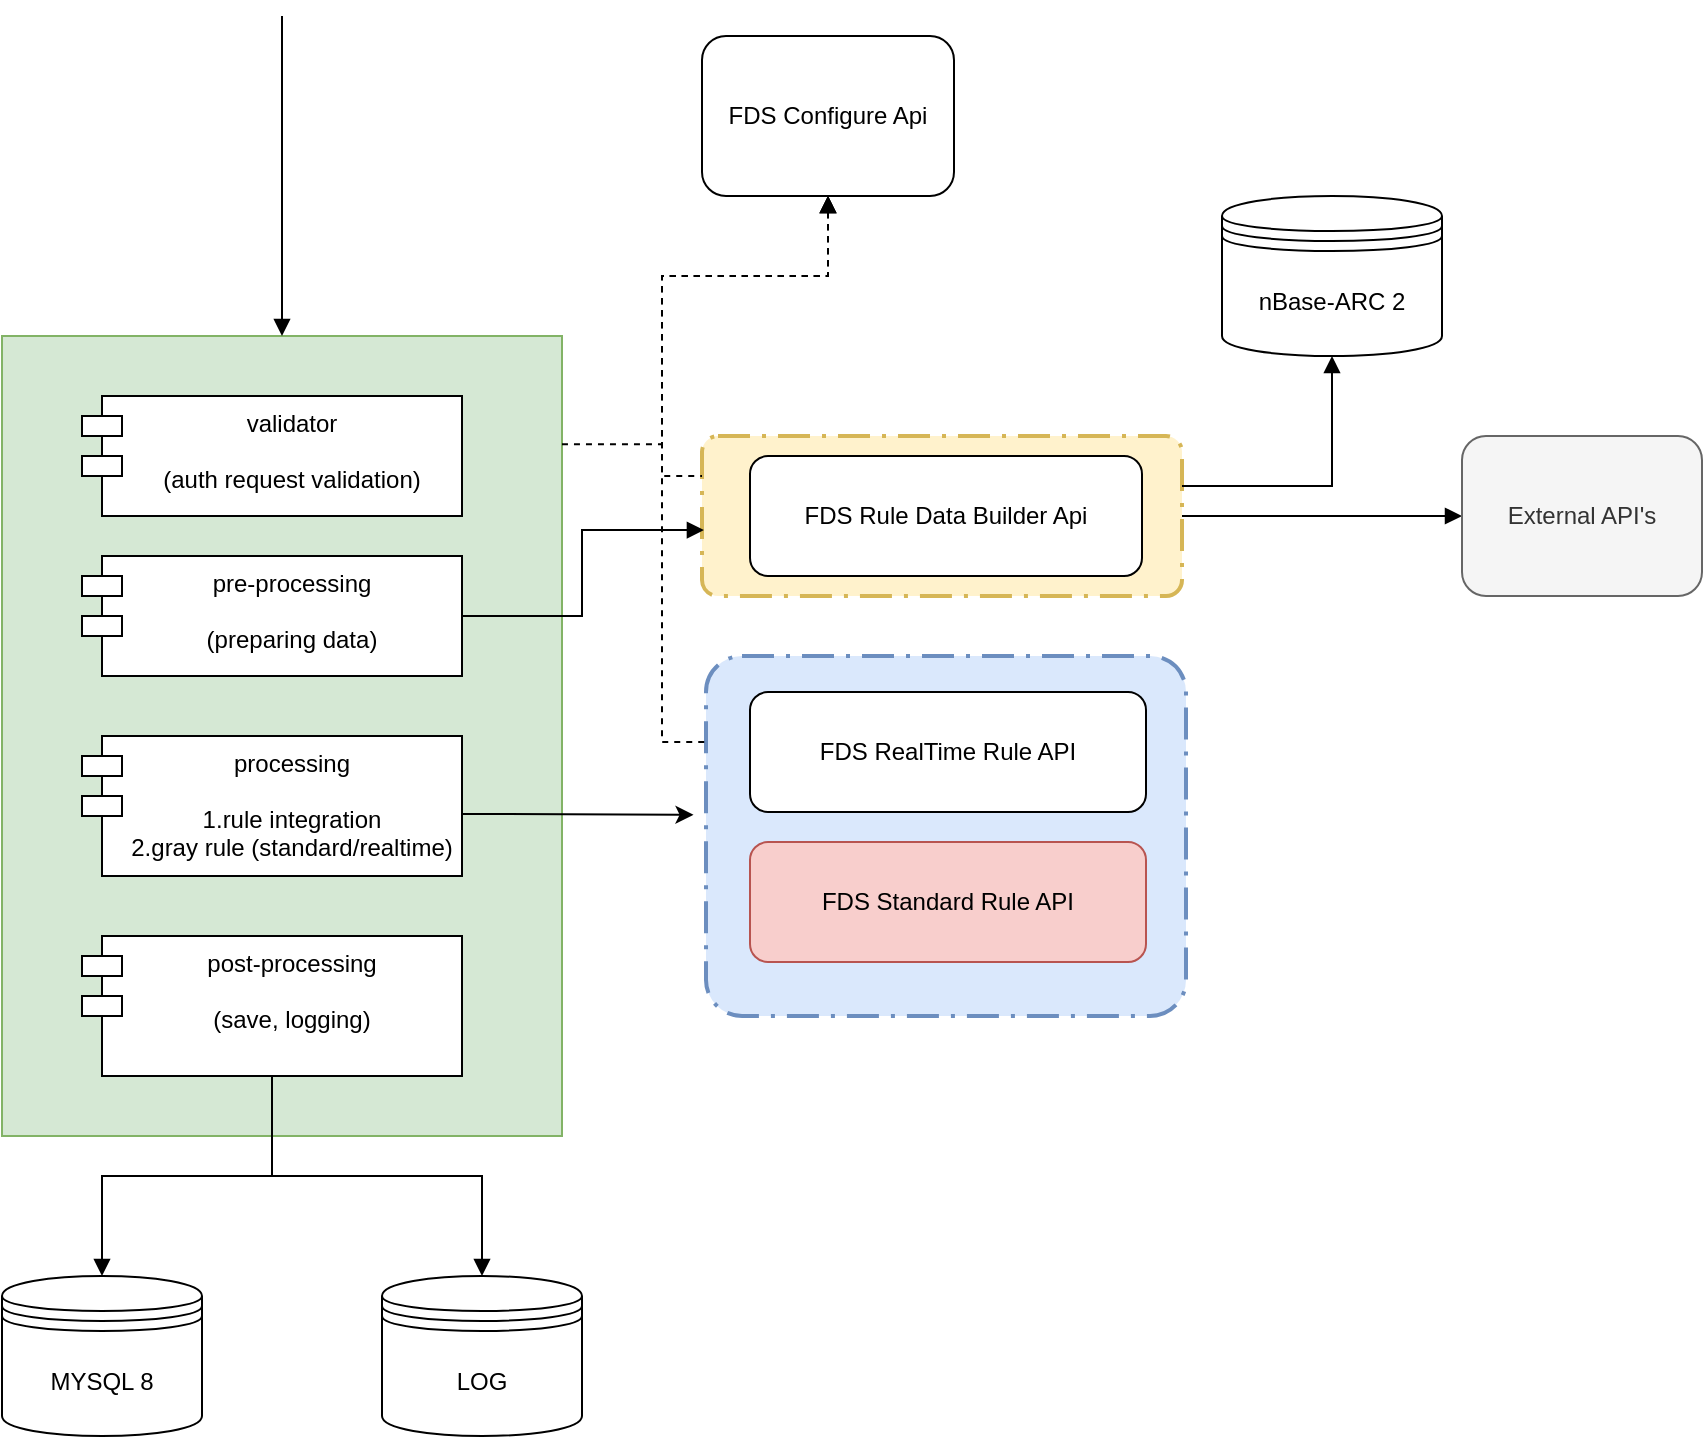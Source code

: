 <mxfile version="15.9.1" type="github">
  <diagram id="mE28kNxgSdMspop8lVdW" name="Page-1">
    <mxGraphModel dx="2066" dy="1078" grid="1" gridSize="10" guides="1" tooltips="1" connect="1" arrows="1" fold="1" page="1" pageScale="1" pageWidth="980" pageHeight="1390" math="0" shadow="0">
      <root>
        <mxCell id="0" />
        <mxCell id="1" parent="0" />
        <mxCell id="yJBedbkKb6KFGq2oHJoP-91" value="" style="rounded=0;whiteSpace=wrap;html=1;fillColor=#d5e8d4;strokeColor=#82b366;" parent="1" vertex="1">
          <mxGeometry x="90" y="230" width="280" height="400" as="geometry" />
        </mxCell>
        <mxCell id="yJBedbkKb6KFGq2oHJoP-82" style="edgeStyle=orthogonalEdgeStyle;rounded=0;orthogonalLoop=1;jettySize=auto;html=1;entryX=0.5;entryY=0;entryDx=0;entryDy=0;startArrow=none;startFill=0;endArrow=block;endFill=1;exitX=0.5;exitY=1;exitDx=0;exitDy=0;" parent="1" source="yJBedbkKb6KFGq2oHJoP-66" target="yJBedbkKb6KFGq2oHJoP-81" edge="1">
          <mxGeometry relative="1" as="geometry" />
        </mxCell>
        <mxCell id="yJBedbkKb6KFGq2oHJoP-84" style="edgeStyle=orthogonalEdgeStyle;rounded=0;orthogonalLoop=1;jettySize=auto;html=1;entryX=0.5;entryY=0;entryDx=0;entryDy=0;startArrow=none;startFill=0;endArrow=block;endFill=1;" parent="1" source="yJBedbkKb6KFGq2oHJoP-66" target="yJBedbkKb6KFGq2oHJoP-83" edge="1">
          <mxGeometry relative="1" as="geometry" />
        </mxCell>
        <mxCell id="yJBedbkKb6KFGq2oHJoP-67" value="" style="rounded=1;arcSize=10;dashed=1;strokeColor=#6c8ebf;fillColor=#dae8fc;dashPattern=8 3 1 3;strokeWidth=2;" parent="1" vertex="1">
          <mxGeometry x="442" y="390" width="240" height="180" as="geometry" />
        </mxCell>
        <mxCell id="yJBedbkKb6KFGq2oHJoP-79" style="edgeStyle=orthogonalEdgeStyle;rounded=0;orthogonalLoop=1;jettySize=auto;html=1;exitX=1;exitY=0.5;exitDx=0;exitDy=0;startArrow=none;startFill=0;endArrow=block;endFill=1;" parent="1" source="yJBedbkKb6KFGq2oHJoP-2" edge="1">
          <mxGeometry relative="1" as="geometry">
            <mxPoint x="820" y="320" as="targetPoint" />
          </mxGeometry>
        </mxCell>
        <mxCell id="yJBedbkKb6KFGq2oHJoP-72" value="" style="rounded=1;arcSize=10;dashed=1;strokeColor=#d6b656;fillColor=#fff2cc;dashPattern=8 3 1 3;strokeWidth=2;" parent="1" vertex="1">
          <mxGeometry x="440" y="280" width="240" height="80" as="geometry" />
        </mxCell>
        <mxCell id="yJBedbkKb6KFGq2oHJoP-2" value="FDS Rule Data Builder Api" style="rounded=1;whiteSpace=wrap;html=1;" parent="1" vertex="1">
          <mxGeometry x="464" y="290" width="196" height="60" as="geometry" />
        </mxCell>
        <mxCell id="yJBedbkKb6KFGq2oHJoP-12" value="FDS RealTime Rule API" style="rounded=1;whiteSpace=wrap;html=1;" parent="1" vertex="1">
          <mxGeometry x="464" y="408" width="198" height="60" as="geometry" />
        </mxCell>
        <mxCell id="yJBedbkKb6KFGq2oHJoP-18" value="FDS Standard Rule API" style="rounded=1;whiteSpace=wrap;html=1;fillColor=#f8cecc;strokeColor=#b85450;" parent="1" vertex="1">
          <mxGeometry x="464" y="483" width="198" height="60" as="geometry" />
        </mxCell>
        <mxCell id="yJBedbkKb6KFGq2oHJoP-87" style="edgeStyle=orthogonalEdgeStyle;rounded=0;orthogonalLoop=1;jettySize=auto;html=1;entryX=1;entryY=0.132;entryDx=0;entryDy=0;entryPerimeter=0;startArrow=block;startFill=1;endArrow=none;endFill=0;dashed=1;" parent="1" edge="1">
          <mxGeometry relative="1" as="geometry">
            <mxPoint x="503" y="160" as="sourcePoint" />
            <mxPoint x="370" y="284.12" as="targetPoint" />
            <Array as="points">
              <mxPoint x="503" y="200" />
              <mxPoint x="420" y="200" />
              <mxPoint x="420" y="284" />
            </Array>
          </mxGeometry>
        </mxCell>
        <mxCell id="yJBedbkKb6KFGq2oHJoP-88" style="edgeStyle=orthogonalEdgeStyle;rounded=0;orthogonalLoop=1;jettySize=auto;html=1;entryX=0;entryY=0.25;entryDx=0;entryDy=0;dashed=1;startArrow=block;startFill=1;endArrow=none;endFill=0;" parent="1" source="yJBedbkKb6KFGq2oHJoP-60" target="yJBedbkKb6KFGq2oHJoP-67" edge="1">
          <mxGeometry relative="1" as="geometry">
            <Array as="points">
              <mxPoint x="503" y="200" />
              <mxPoint x="420" y="200" />
              <mxPoint x="420" y="433" />
            </Array>
          </mxGeometry>
        </mxCell>
        <mxCell id="yJBedbkKb6KFGq2oHJoP-89" style="edgeStyle=orthogonalEdgeStyle;rounded=0;orthogonalLoop=1;jettySize=auto;html=1;entryX=0;entryY=0.25;entryDx=0;entryDy=0;dashed=1;startArrow=block;startFill=1;endArrow=none;endFill=0;" parent="1" source="yJBedbkKb6KFGq2oHJoP-60" target="yJBedbkKb6KFGq2oHJoP-72" edge="1">
          <mxGeometry relative="1" as="geometry">
            <Array as="points">
              <mxPoint x="503" y="200" />
              <mxPoint x="420" y="200" />
              <mxPoint x="420" y="300" />
            </Array>
          </mxGeometry>
        </mxCell>
        <mxCell id="yJBedbkKb6KFGq2oHJoP-60" value="FDS Configure Api" style="rounded=1;whiteSpace=wrap;html=1;" parent="1" vertex="1">
          <mxGeometry x="440" y="80" width="126" height="80" as="geometry" />
        </mxCell>
        <mxCell id="yJBedbkKb6KFGq2oHJoP-92" style="edgeStyle=orthogonalEdgeStyle;rounded=0;orthogonalLoop=1;jettySize=auto;html=1;entryX=0.004;entryY=0.588;entryDx=0;entryDy=0;entryPerimeter=0;startArrow=none;startFill=0;endArrow=block;endFill=1;" parent="1" source="yJBedbkKb6KFGq2oHJoP-64" target="yJBedbkKb6KFGq2oHJoP-72" edge="1">
          <mxGeometry relative="1" as="geometry" />
        </mxCell>
        <mxCell id="yJBedbkKb6KFGq2oHJoP-64" value="pre-processing&#xa;&#xa;(preparing data)&#xa;&#xa;&#xa;&#xa;&#xa;&#xa;&#xa; " style="shape=module;align=left;spacingLeft=20;align=center;verticalAlign=top;" parent="1" vertex="1">
          <mxGeometry x="130" y="340" width="190" height="60" as="geometry" />
        </mxCell>
        <mxCell id="yJBedbkKb6KFGq2oHJoP-68" style="edgeStyle=orthogonalEdgeStyle;rounded=0;orthogonalLoop=1;jettySize=auto;html=1;entryX=-0.026;entryY=0.441;entryDx=0;entryDy=0;entryPerimeter=0;" parent="1" source="yJBedbkKb6KFGq2oHJoP-65" target="yJBedbkKb6KFGq2oHJoP-67" edge="1">
          <mxGeometry relative="1" as="geometry">
            <Array as="points">
              <mxPoint x="340" y="469" />
              <mxPoint x="340" y="469" />
            </Array>
          </mxGeometry>
        </mxCell>
        <mxCell id="yJBedbkKb6KFGq2oHJoP-65" value="processing&#xa;&#xa;1.rule integration&#xa;2.gray rule (standard/realtime)" style="shape=module;align=left;spacingLeft=20;align=center;verticalAlign=top;" parent="1" vertex="1">
          <mxGeometry x="130" y="430" width="190" height="70" as="geometry" />
        </mxCell>
        <mxCell id="yJBedbkKb6KFGq2oHJoP-66" value="post-processing&#xa;&#xa;(save, logging)" style="shape=module;align=left;spacingLeft=20;align=center;verticalAlign=top;" parent="1" vertex="1">
          <mxGeometry x="130" y="530" width="190" height="70" as="geometry" />
        </mxCell>
        <mxCell id="yJBedbkKb6KFGq2oHJoP-73" style="edgeStyle=orthogonalEdgeStyle;rounded=0;orthogonalLoop=1;jettySize=auto;html=1;startArrow=block;startFill=1;endArrow=none;endFill=0;" parent="1" edge="1">
          <mxGeometry relative="1" as="geometry">
            <mxPoint x="230" y="70" as="targetPoint" />
            <mxPoint x="230" y="230" as="sourcePoint" />
          </mxGeometry>
        </mxCell>
        <mxCell id="yJBedbkKb6KFGq2oHJoP-74" value="validator&#xa;&#xa;(auth request validation)&#xa;&#xa;&#xa;&#xa;&#xa;&#xa;&#xa; " style="shape=module;align=left;spacingLeft=20;align=center;verticalAlign=top;" parent="1" vertex="1">
          <mxGeometry x="130" y="260" width="190" height="60" as="geometry" />
        </mxCell>
        <mxCell id="yJBedbkKb6KFGq2oHJoP-77" style="edgeStyle=orthogonalEdgeStyle;rounded=0;orthogonalLoop=1;jettySize=auto;html=1;exitX=0.5;exitY=1;exitDx=0;exitDy=0;startArrow=block;startFill=1;endArrow=none;endFill=0;" parent="1" source="yJBedbkKb6KFGq2oHJoP-76" edge="1">
          <mxGeometry relative="1" as="geometry">
            <mxPoint x="680" y="305" as="targetPoint" />
            <Array as="points">
              <mxPoint x="755" y="305" />
            </Array>
          </mxGeometry>
        </mxCell>
        <mxCell id="yJBedbkKb6KFGq2oHJoP-76" value="nBase-ARC 2" style="shape=datastore;whiteSpace=wrap;html=1;" parent="1" vertex="1">
          <mxGeometry x="700" y="160" width="110" height="80" as="geometry" />
        </mxCell>
        <mxCell id="yJBedbkKb6KFGq2oHJoP-78" value="External API&#39;s" style="rounded=1;whiteSpace=wrap;html=1;fillColor=#f5f5f5;strokeColor=#666666;fontColor=#333333;" parent="1" vertex="1">
          <mxGeometry x="820" y="280" width="120" height="80" as="geometry" />
        </mxCell>
        <mxCell id="yJBedbkKb6KFGq2oHJoP-81" value="MYSQL 8" style="shape=datastore;whiteSpace=wrap;html=1;" parent="1" vertex="1">
          <mxGeometry x="90" y="700" width="100" height="80" as="geometry" />
        </mxCell>
        <mxCell id="yJBedbkKb6KFGq2oHJoP-83" value="LOG" style="shape=datastore;whiteSpace=wrap;html=1;" parent="1" vertex="1">
          <mxGeometry x="280" y="700" width="100" height="80" as="geometry" />
        </mxCell>
      </root>
    </mxGraphModel>
  </diagram>
</mxfile>
